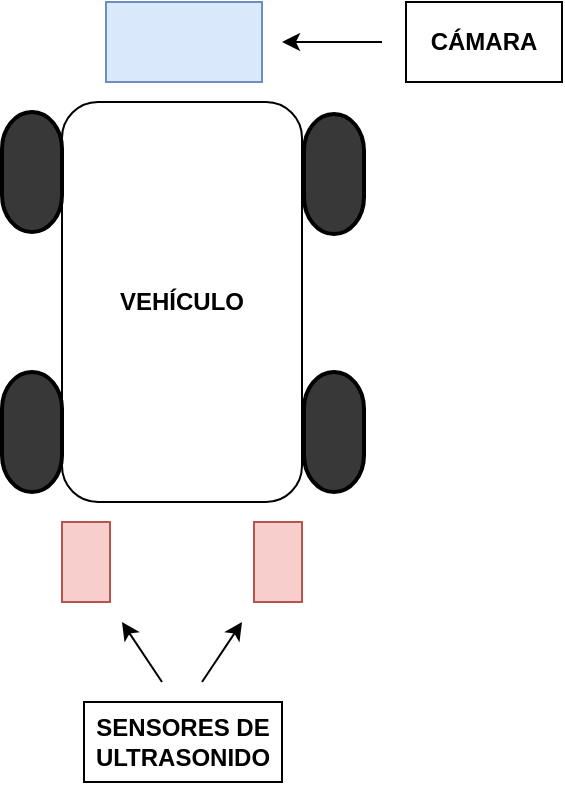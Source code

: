 <mxfile version="24.6.4" type="github">
  <diagram name="Página-1" id="89QGRrR2D6Izreq9-5I8">
    <mxGraphModel dx="1050" dy="557" grid="1" gridSize="10" guides="1" tooltips="1" connect="1" arrows="1" fold="1" page="1" pageScale="1" pageWidth="827" pageHeight="1169" math="0" shadow="0">
      <root>
        <mxCell id="0" />
        <mxCell id="1" parent="0" />
        <mxCell id="9Up1UgI-R_8WNiXEYDOR-1" value="&lt;b&gt;VEHÍCULO&lt;/b&gt;" style="rounded=1;whiteSpace=wrap;html=1;" vertex="1" parent="1">
          <mxGeometry x="360" y="120" width="120" height="200" as="geometry" />
        </mxCell>
        <mxCell id="9Up1UgI-R_8WNiXEYDOR-2" value="" style="strokeWidth=2;html=1;shape=mxgraph.flowchart.terminator;whiteSpace=wrap;rotation=90;fillColor=#383838;" vertex="1" parent="1">
          <mxGeometry x="315" y="140" width="60" height="30" as="geometry" />
        </mxCell>
        <mxCell id="9Up1UgI-R_8WNiXEYDOR-3" value="" style="strokeWidth=2;html=1;shape=mxgraph.flowchart.terminator;whiteSpace=wrap;rotation=90;fillColor=#383838;" vertex="1" parent="1">
          <mxGeometry x="315" y="270" width="60" height="30" as="geometry" />
        </mxCell>
        <mxCell id="9Up1UgI-R_8WNiXEYDOR-4" value="" style="strokeWidth=2;html=1;shape=mxgraph.flowchart.terminator;whiteSpace=wrap;rotation=90;fillColor=#383838;" vertex="1" parent="1">
          <mxGeometry x="466" y="141" width="60" height="30" as="geometry" />
        </mxCell>
        <mxCell id="9Up1UgI-R_8WNiXEYDOR-5" value="" style="strokeWidth=2;html=1;shape=mxgraph.flowchart.terminator;whiteSpace=wrap;rotation=90;fillColor=#383838;" vertex="1" parent="1">
          <mxGeometry x="466" y="270" width="60" height="30" as="geometry" />
        </mxCell>
        <mxCell id="9Up1UgI-R_8WNiXEYDOR-6" value="" style="rounded=0;whiteSpace=wrap;html=1;fillColor=#dae8fc;strokeColor=#6c8ebf;" vertex="1" parent="1">
          <mxGeometry x="382" y="70" width="78" height="40" as="geometry" />
        </mxCell>
        <mxCell id="9Up1UgI-R_8WNiXEYDOR-7" value="" style="rounded=0;whiteSpace=wrap;html=1;fillColor=#f8cecc;strokeColor=#b85450;" vertex="1" parent="1">
          <mxGeometry x="360" y="330" width="24" height="40" as="geometry" />
        </mxCell>
        <mxCell id="9Up1UgI-R_8WNiXEYDOR-8" value="" style="rounded=0;whiteSpace=wrap;html=1;fillColor=#f8cecc;strokeColor=#b85450;" vertex="1" parent="1">
          <mxGeometry x="456" y="330" width="24" height="40" as="geometry" />
        </mxCell>
        <mxCell id="9Up1UgI-R_8WNiXEYDOR-9" value="SENSORES DE ULTRASONIDO" style="rounded=0;whiteSpace=wrap;html=1;fontStyle=1" vertex="1" parent="1">
          <mxGeometry x="371" y="420" width="99" height="40" as="geometry" />
        </mxCell>
        <mxCell id="9Up1UgI-R_8WNiXEYDOR-10" value="&lt;b&gt;CÁMARA&lt;/b&gt;" style="rounded=0;whiteSpace=wrap;html=1;" vertex="1" parent="1">
          <mxGeometry x="532" y="70" width="78" height="40" as="geometry" />
        </mxCell>
        <mxCell id="9Up1UgI-R_8WNiXEYDOR-11" value="" style="endArrow=classic;html=1;rounded=0;" edge="1" parent="1">
          <mxGeometry width="50" height="50" relative="1" as="geometry">
            <mxPoint x="430" y="410" as="sourcePoint" />
            <mxPoint x="450" y="380" as="targetPoint" />
          </mxGeometry>
        </mxCell>
        <mxCell id="9Up1UgI-R_8WNiXEYDOR-12" value="" style="endArrow=classic;html=1;rounded=0;" edge="1" parent="1">
          <mxGeometry width="50" height="50" relative="1" as="geometry">
            <mxPoint x="410" y="410" as="sourcePoint" />
            <mxPoint x="390" y="380" as="targetPoint" />
          </mxGeometry>
        </mxCell>
        <mxCell id="9Up1UgI-R_8WNiXEYDOR-14" value="" style="endArrow=classic;html=1;rounded=0;" edge="1" parent="1">
          <mxGeometry width="50" height="50" relative="1" as="geometry">
            <mxPoint x="520" y="90" as="sourcePoint" />
            <mxPoint x="470" y="90" as="targetPoint" />
          </mxGeometry>
        </mxCell>
      </root>
    </mxGraphModel>
  </diagram>
</mxfile>
